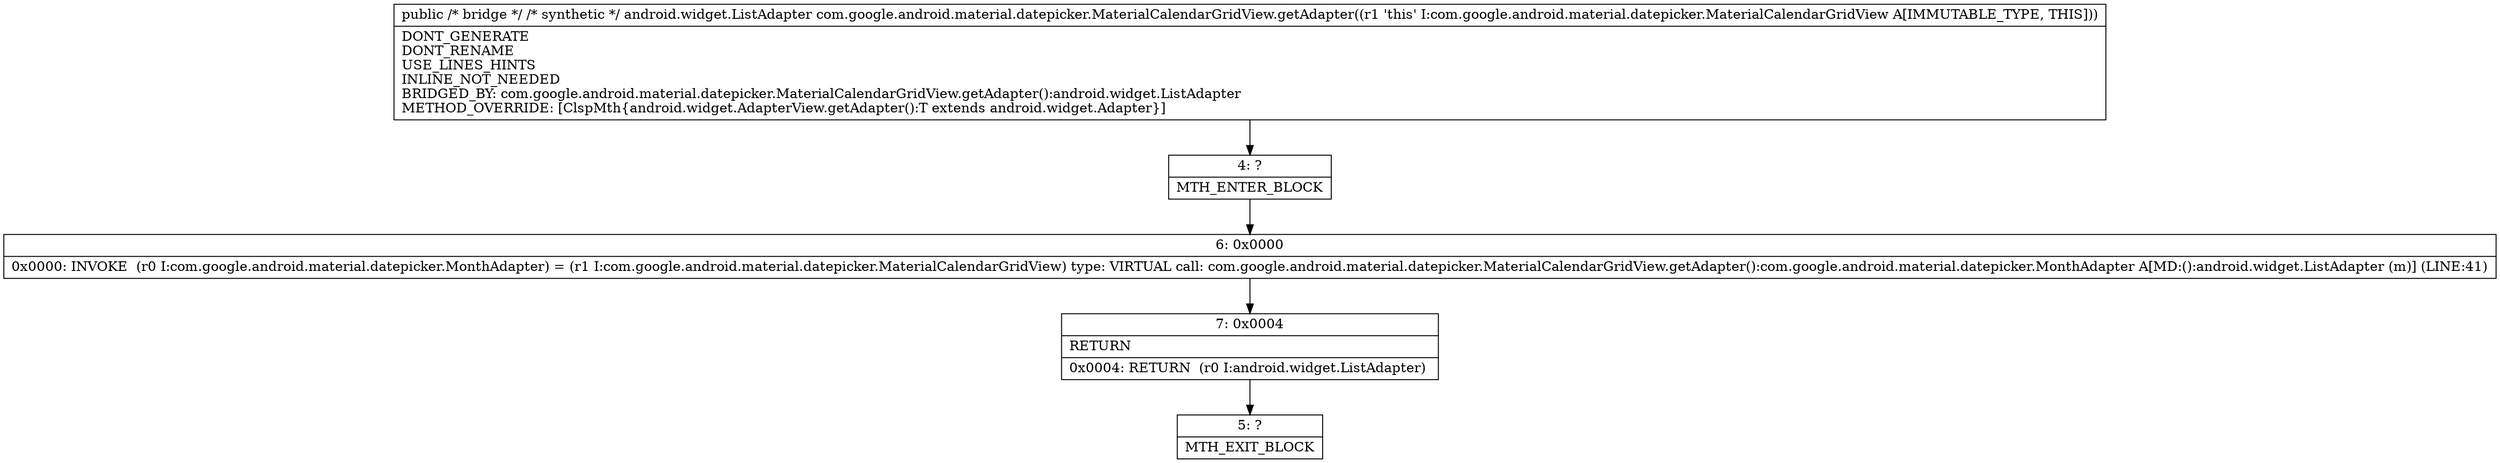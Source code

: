 digraph "CFG forcom.google.android.material.datepicker.MaterialCalendarGridView.getAdapter()Landroid\/widget\/ListAdapter;" {
Node_4 [shape=record,label="{4\:\ ?|MTH_ENTER_BLOCK\l}"];
Node_6 [shape=record,label="{6\:\ 0x0000|0x0000: INVOKE  (r0 I:com.google.android.material.datepicker.MonthAdapter) = (r1 I:com.google.android.material.datepicker.MaterialCalendarGridView) type: VIRTUAL call: com.google.android.material.datepicker.MaterialCalendarGridView.getAdapter():com.google.android.material.datepicker.MonthAdapter A[MD:():android.widget.ListAdapter (m)] (LINE:41)\l}"];
Node_7 [shape=record,label="{7\:\ 0x0004|RETURN\l|0x0004: RETURN  (r0 I:android.widget.ListAdapter) \l}"];
Node_5 [shape=record,label="{5\:\ ?|MTH_EXIT_BLOCK\l}"];
MethodNode[shape=record,label="{public \/* bridge *\/ \/* synthetic *\/ android.widget.ListAdapter com.google.android.material.datepicker.MaterialCalendarGridView.getAdapter((r1 'this' I:com.google.android.material.datepicker.MaterialCalendarGridView A[IMMUTABLE_TYPE, THIS]))  | DONT_GENERATE\lDONT_RENAME\lUSE_LINES_HINTS\lINLINE_NOT_NEEDED\lBRIDGED_BY: com.google.android.material.datepicker.MaterialCalendarGridView.getAdapter():android.widget.ListAdapter\lMETHOD_OVERRIDE: [ClspMth\{android.widget.AdapterView.getAdapter():T extends android.widget.Adapter\}]\l}"];
MethodNode -> Node_4;Node_4 -> Node_6;
Node_6 -> Node_7;
Node_7 -> Node_5;
}

